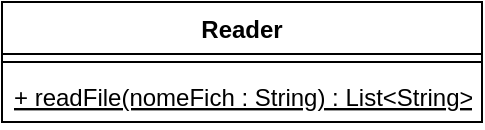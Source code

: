 <mxfile version="13.0.1" type="device"><diagram id="156TWqzqvm_quB4XYFCr" name="Page-1"><mxGraphModel dx="1102" dy="794" grid="1" gridSize="10" guides="1" tooltips="1" connect="1" arrows="1" fold="1" page="1" pageScale="1" pageWidth="1169" pageHeight="827" math="0" shadow="0"><root><mxCell id="0"/><mxCell id="1" parent="0"/><mxCell id="wLXwx-0b9c9h5c0pxnsm-17" value="Reader" style="swimlane;fontStyle=1;align=center;verticalAlign=top;childLayout=stackLayout;horizontal=1;startSize=26;horizontalStack=0;resizeParent=1;resizeParentMax=0;resizeLast=0;collapsible=1;marginBottom=0;fontFamily=Helvetica;html=0;" vertex="1" parent="1"><mxGeometry x="370" y="240" width="240" height="60" as="geometry"/></mxCell><mxCell id="wLXwx-0b9c9h5c0pxnsm-19" value="" style="line;strokeWidth=1;fillColor=none;align=left;verticalAlign=middle;spacingTop=-1;spacingLeft=3;spacingRight=3;rotatable=0;labelPosition=right;points=[];portConstraint=eastwest;" vertex="1" parent="wLXwx-0b9c9h5c0pxnsm-17"><mxGeometry y="26" width="240" height="8" as="geometry"/></mxCell><mxCell id="wLXwx-0b9c9h5c0pxnsm-20" value="+ readFile(nomeFich : String) : List&lt;String&gt;" style="text;strokeColor=none;fillColor=none;align=left;verticalAlign=top;spacingLeft=4;spacingRight=4;overflow=hidden;rotatable=0;points=[[0,0.5],[1,0.5]];portConstraint=eastwest;fontStyle=4" vertex="1" parent="wLXwx-0b9c9h5c0pxnsm-17"><mxGeometry y="34" width="240" height="26" as="geometry"/></mxCell></root></mxGraphModel></diagram></mxfile>
